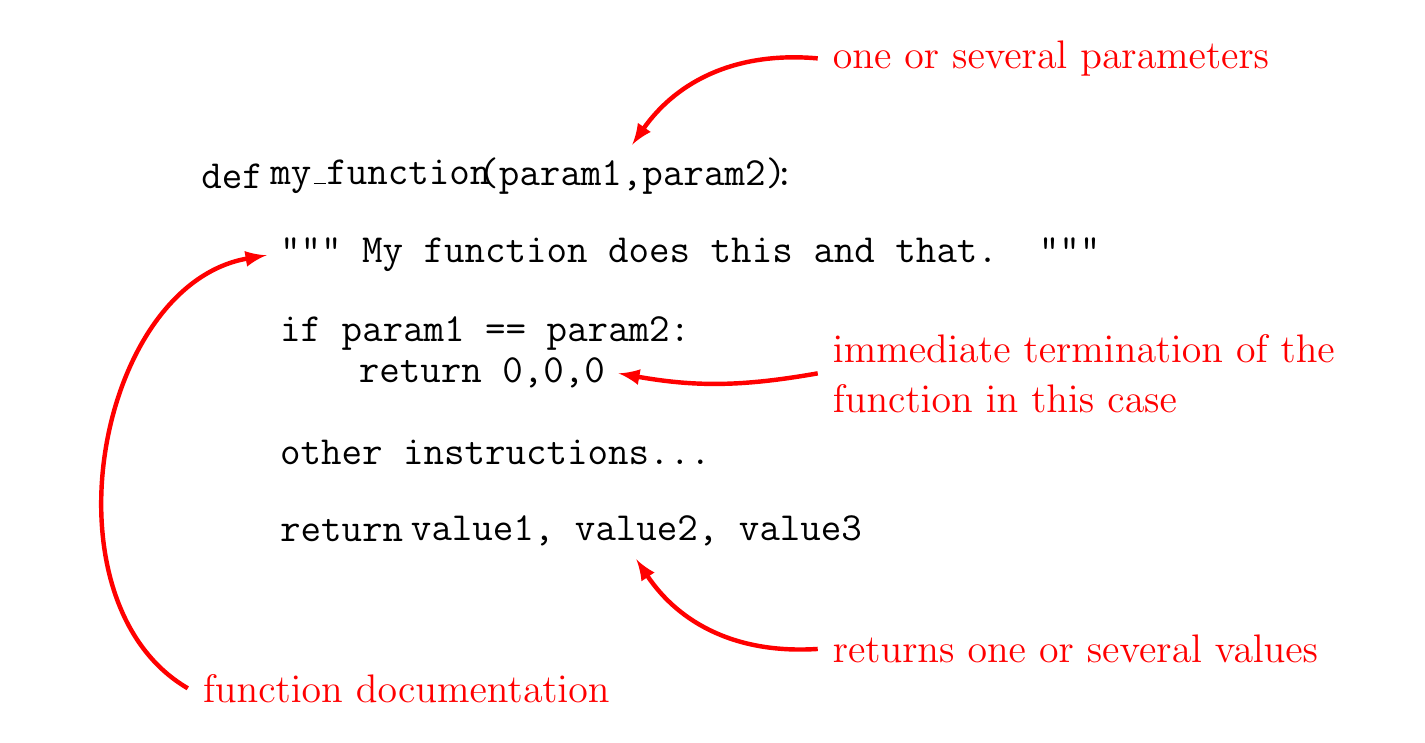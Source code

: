 \usetikzlibrary{positioning}
\begin{tikzpicture}[scale=1, every node/.style={transform shape}]
\Large
\node[right] (A) at (0,0) {\texttt{def}};
\node[right,right=-0.5em of A] (B) {\texttt{my\_function}};
\node[right,right=-1em of B] (C)  {\texttt{(param1,param2)}};
\node[right,right=-1em of C] (D) {\texttt{:}};

\node[right]  (B) at (1,-1) {\texttt{""" My function does this and that. """}};

\node[right] (E) at (1,-2) {\texttt{if param1 == param2:}};
\node[right] (EE) at (2,-2.5) {\texttt{return 0,0,0}};
\node[right] at (1,-3.5) {\texttt{other instructions...}};


% \node[right] at (1,-2.5) {\texttt{...}};
\node[right] (F) at (1,-4.5) {\texttt{return}};
\node[right,right=-0.5em of F] (G) {\texttt{value1, value2, value3}};

 \draw[<-,>=latex,ultra thick, red]  (C.north) to[bend left] (8,1.5) node[right] {one or several parameters};

\draw[<-,>=latex,ultra thick, red]  (B.west) to[bend right=70] (0,-6.5) node[right] {function documentation};

 \draw[<-,>=latex,ultra thick, red]    (EE.east)  to[bend right=10] (8,-2.5) node[right, text width = 7cm] {immediate termination of the function in this case};

 \draw[<-,>=latex,ultra thick, red]  (G.south)  to[bend right] (8,-6) node[right] {returns one or several values};

\end{tikzpicture}